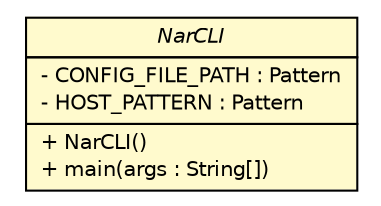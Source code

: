 #!/usr/local/bin/dot
#
# Class diagram 
# Generated by UMLGraph version R5_6 (http://www.umlgraph.org/)
#

digraph G {
	edge [fontname="Helvetica",fontsize=10,labelfontname="Helvetica",labelfontsize=10];
	node [fontname="Helvetica",fontsize=10,shape=plaintext];
	nodesep=0.25;
	ranksep=0.5;
	// de.hsbremen.tc.tnc.examples.nar.NarCLI
	c10 [label=<<table title="de.hsbremen.tc.tnc.examples.nar.NarCLI" border="0" cellborder="1" cellspacing="0" cellpadding="2" port="p" bgcolor="lemonChiffon" href="./NarCLI.html">
		<tr><td><table border="0" cellspacing="0" cellpadding="1">
<tr><td align="center" balign="center"><font face="Helvetica-Oblique"> NarCLI </font></td></tr>
		</table></td></tr>
		<tr><td><table border="0" cellspacing="0" cellpadding="1">
<tr><td align="left" balign="left"> - CONFIG_FILE_PATH : Pattern </td></tr>
<tr><td align="left" balign="left"> - HOST_PATTERN : Pattern </td></tr>
		</table></td></tr>
		<tr><td><table border="0" cellspacing="0" cellpadding="1">
<tr><td align="left" balign="left"> + NarCLI() </td></tr>
<tr><td align="left" balign="left"> + main(args : String[]) </td></tr>
		</table></td></tr>
		</table>>, URL="./NarCLI.html", fontname="Helvetica", fontcolor="black", fontsize=10.0];
}


